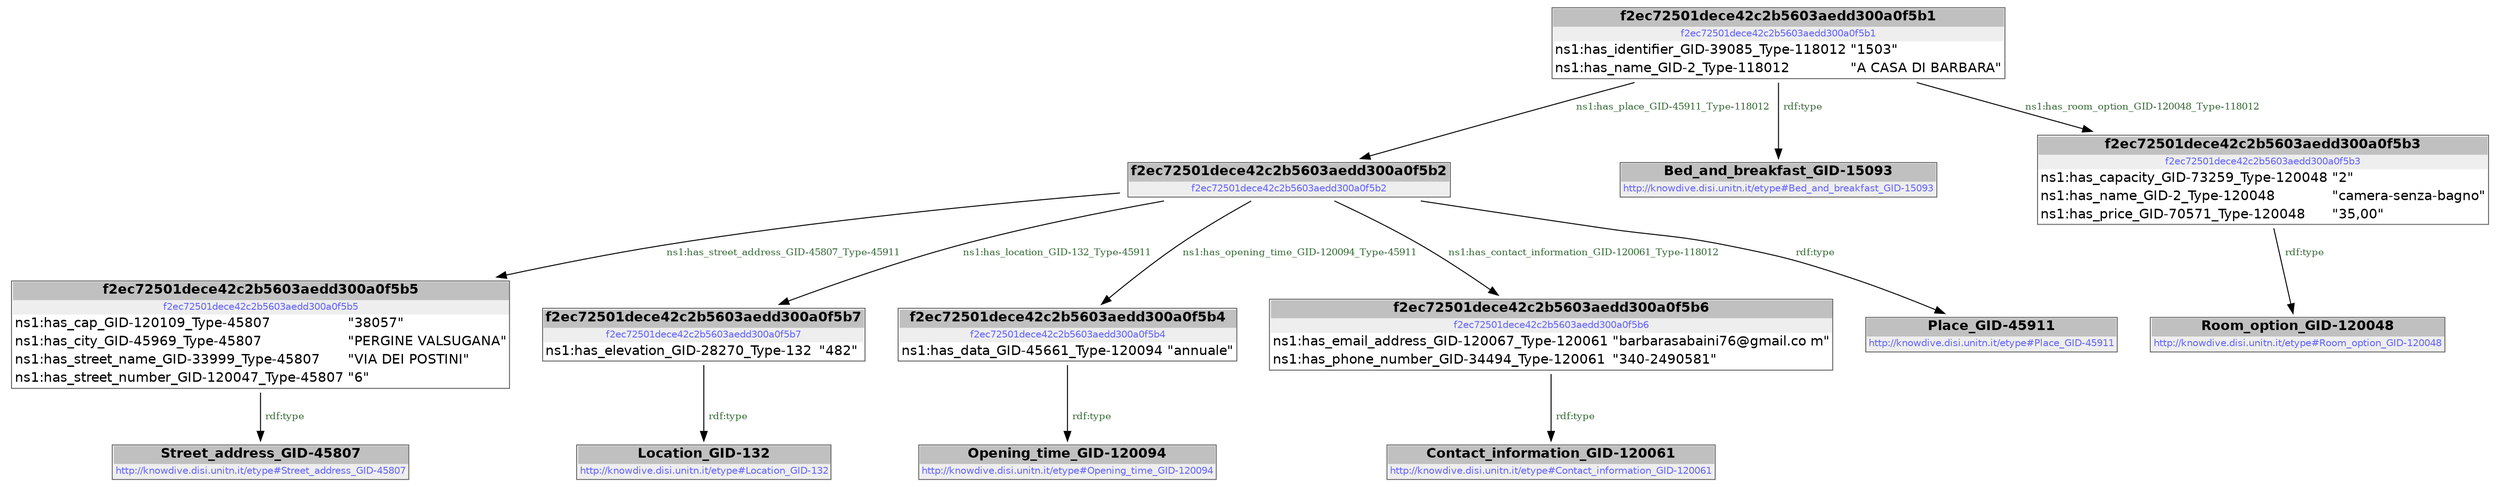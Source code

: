 digraph { 
 node [ fontname="DejaVu Sans" ] ; 
	node1 -> node2 [ color=BLACK, label=< <font point-size='10' color='#336633'>ns1:has_street_address_GID-45807_Type-45911</font> > ] ;
	node1 -> node4 [ color=BLACK, label=< <font point-size='10' color='#336633'>ns1:has_location_GID-132_Type-45911</font> > ] ;
	node5 -> node6 [ color=BLACK, label=< <font point-size='10' color='#336633'>rdf:type</font> > ] ;
	node7 -> node1 [ color=BLACK, label=< <font point-size='10' color='#336633'>ns1:has_place_GID-45911_Type-118012</font> > ] ;
	node7 -> node8 [ color=BLACK, label=< <font point-size='10' color='#336633'>rdf:type</font> > ] ;
	node1 -> node0 [ color=BLACK, label=< <font point-size='10' color='#336633'>ns1:has_contact_information_GID-120061_Type-118012</font> > ] ;
	node0 -> node9 [ color=BLACK, label=< <font point-size='10' color='#336633'>rdf:type</font> > ] ;
	node1 -> node5 [ color=BLACK, label=< <font point-size='10' color='#336633'>ns1:has_opening_time_GID-120094_Type-45911</font> > ] ;
	node1 -> node10 [ color=BLACK, label=< <font point-size='10' color='#336633'>rdf:type</font> > ] ;
	node3 -> node11 [ color=BLACK, label=< <font point-size='10' color='#336633'>rdf:type</font> > ] ;
	node7 -> node3 [ color=BLACK, label=< <font point-size='10' color='#336633'>ns1:has_room_option_GID-120048_Type-118012</font> > ] ;
	node2 -> node12 [ color=BLACK, label=< <font point-size='10' color='#336633'>rdf:type</font> > ] ;
	node4 -> node13 [ color=BLACK, label=< <font point-size='10' color='#336633'>rdf:type</font> > ] ;
# f2ec72501dece42c2b5603aedd300a0f5b6 node0
node0 [ shape=none, color=black label=< <table color='#666666' cellborder='0' cellspacing='0' border='1'><tr><td colspan='2' bgcolor='grey'><B>f2ec72501dece42c2b5603aedd300a0f5b6</B></td></tr><tr><td href='f2ec72501dece42c2b5603aedd300a0f5b6' bgcolor='#eeeeee' colspan='2'><font point-size='10' color='#6666ff'>f2ec72501dece42c2b5603aedd300a0f5b6</font></td></tr><tr><td align='left'>ns1:has_email_address_GID-120067_Type-120061</td><td align='left'>&quot;barbarasabaini76@gmail.co m&quot;</td></tr><tr><td align='left'>ns1:has_phone_number_GID-34494_Type-120061</td><td align='left'>&quot;340-2490581&quot;</td></tr></table> > ] 
# f2ec72501dece42c2b5603aedd300a0f5b2 node1
node1 [ shape=none, color=black label=< <table color='#666666' cellborder='0' cellspacing='0' border='1'><tr><td colspan='2' bgcolor='grey'><B>f2ec72501dece42c2b5603aedd300a0f5b2</B></td></tr><tr><td href='f2ec72501dece42c2b5603aedd300a0f5b2' bgcolor='#eeeeee' colspan='2'><font point-size='10' color='#6666ff'>f2ec72501dece42c2b5603aedd300a0f5b2</font></td></tr></table> > ] 
# f2ec72501dece42c2b5603aedd300a0f5b5 node2
node2 [ shape=none, color=black label=< <table color='#666666' cellborder='0' cellspacing='0' border='1'><tr><td colspan='2' bgcolor='grey'><B>f2ec72501dece42c2b5603aedd300a0f5b5</B></td></tr><tr><td href='f2ec72501dece42c2b5603aedd300a0f5b5' bgcolor='#eeeeee' colspan='2'><font point-size='10' color='#6666ff'>f2ec72501dece42c2b5603aedd300a0f5b5</font></td></tr><tr><td align='left'>ns1:has_cap_GID-120109_Type-45807</td><td align='left'>&quot;38057&quot;</td></tr><tr><td align='left'>ns1:has_city_GID-45969_Type-45807</td><td align='left'>&quot;PERGINE VALSUGANA&quot;</td></tr><tr><td align='left'>ns1:has_street_name_GID-33999_Type-45807</td><td align='left'>&quot;VIA DEI POSTINI&quot;</td></tr><tr><td align='left'>ns1:has_street_number_GID-120047_Type-45807</td><td align='left'>&quot;6&quot;</td></tr></table> > ] 
# f2ec72501dece42c2b5603aedd300a0f5b3 node3
node3 [ shape=none, color=black label=< <table color='#666666' cellborder='0' cellspacing='0' border='1'><tr><td colspan='2' bgcolor='grey'><B>f2ec72501dece42c2b5603aedd300a0f5b3</B></td></tr><tr><td href='f2ec72501dece42c2b5603aedd300a0f5b3' bgcolor='#eeeeee' colspan='2'><font point-size='10' color='#6666ff'>f2ec72501dece42c2b5603aedd300a0f5b3</font></td></tr><tr><td align='left'>ns1:has_capacity_GID-73259_Type-120048</td><td align='left'>&quot;2&quot;</td></tr><tr><td align='left'>ns1:has_name_GID-2_Type-120048</td><td align='left'>&quot;camera-senza-bagno&quot;</td></tr><tr><td align='left'>ns1:has_price_GID-70571_Type-120048</td><td align='left'>&quot;35,00&quot;</td></tr></table> > ] 
# f2ec72501dece42c2b5603aedd300a0f5b7 node4
node4 [ shape=none, color=black label=< <table color='#666666' cellborder='0' cellspacing='0' border='1'><tr><td colspan='2' bgcolor='grey'><B>f2ec72501dece42c2b5603aedd300a0f5b7</B></td></tr><tr><td href='f2ec72501dece42c2b5603aedd300a0f5b7' bgcolor='#eeeeee' colspan='2'><font point-size='10' color='#6666ff'>f2ec72501dece42c2b5603aedd300a0f5b7</font></td></tr><tr><td align='left'>ns1:has_elevation_GID-28270_Type-132</td><td align='left'>&quot;482&quot;</td></tr></table> > ] 
# f2ec72501dece42c2b5603aedd300a0f5b4 node5
node5 [ shape=none, color=black label=< <table color='#666666' cellborder='0' cellspacing='0' border='1'><tr><td colspan='2' bgcolor='grey'><B>f2ec72501dece42c2b5603aedd300a0f5b4</B></td></tr><tr><td href='f2ec72501dece42c2b5603aedd300a0f5b4' bgcolor='#eeeeee' colspan='2'><font point-size='10' color='#6666ff'>f2ec72501dece42c2b5603aedd300a0f5b4</font></td></tr><tr><td align='left'>ns1:has_data_GID-45661_Type-120094</td><td align='left'>&quot;annuale&quot;</td></tr></table> > ] 
# http://knowdive.disi.unitn.it/etype#Opening_time_GID-120094 node6
node6 [ shape=none, color=black label=< <table color='#666666' cellborder='0' cellspacing='0' border='1'><tr><td colspan='2' bgcolor='grey'><B>Opening_time_GID-120094</B></td></tr><tr><td href='http://knowdive.disi.unitn.it/etype#Opening_time_GID-120094' bgcolor='#eeeeee' colspan='2'><font point-size='10' color='#6666ff'>http://knowdive.disi.unitn.it/etype#Opening_time_GID-120094</font></td></tr></table> > ] 
# f2ec72501dece42c2b5603aedd300a0f5b1 node7
node7 [ shape=none, color=black label=< <table color='#666666' cellborder='0' cellspacing='0' border='1'><tr><td colspan='2' bgcolor='grey'><B>f2ec72501dece42c2b5603aedd300a0f5b1</B></td></tr><tr><td href='f2ec72501dece42c2b5603aedd300a0f5b1' bgcolor='#eeeeee' colspan='2'><font point-size='10' color='#6666ff'>f2ec72501dece42c2b5603aedd300a0f5b1</font></td></tr><tr><td align='left'>ns1:has_identifier_GID-39085_Type-118012</td><td align='left'>&quot;1503&quot;</td></tr><tr><td align='left'>ns1:has_name_GID-2_Type-118012</td><td align='left'>&quot;A CASA DI BARBARA&quot;</td></tr></table> > ] 
# http://knowdive.disi.unitn.it/etype#Bed_and_breakfast_GID-15093 node8
node8 [ shape=none, color=black label=< <table color='#666666' cellborder='0' cellspacing='0' border='1'><tr><td colspan='2' bgcolor='grey'><B>Bed_and_breakfast_GID-15093</B></td></tr><tr><td href='http://knowdive.disi.unitn.it/etype#Bed_and_breakfast_GID-15093' bgcolor='#eeeeee' colspan='2'><font point-size='10' color='#6666ff'>http://knowdive.disi.unitn.it/etype#Bed_and_breakfast_GID-15093</font></td></tr></table> > ] 
# http://knowdive.disi.unitn.it/etype#Contact_information_GID-120061 node9
node9 [ shape=none, color=black label=< <table color='#666666' cellborder='0' cellspacing='0' border='1'><tr><td colspan='2' bgcolor='grey'><B>Contact_information_GID-120061</B></td></tr><tr><td href='http://knowdive.disi.unitn.it/etype#Contact_information_GID-120061' bgcolor='#eeeeee' colspan='2'><font point-size='10' color='#6666ff'>http://knowdive.disi.unitn.it/etype#Contact_information_GID-120061</font></td></tr></table> > ] 
# http://knowdive.disi.unitn.it/etype#Place_GID-45911 node10
node10 [ shape=none, color=black label=< <table color='#666666' cellborder='0' cellspacing='0' border='1'><tr><td colspan='2' bgcolor='grey'><B>Place_GID-45911</B></td></tr><tr><td href='http://knowdive.disi.unitn.it/etype#Place_GID-45911' bgcolor='#eeeeee' colspan='2'><font point-size='10' color='#6666ff'>http://knowdive.disi.unitn.it/etype#Place_GID-45911</font></td></tr></table> > ] 
# http://knowdive.disi.unitn.it/etype#Room_option_GID-120048 node11
node11 [ shape=none, color=black label=< <table color='#666666' cellborder='0' cellspacing='0' border='1'><tr><td colspan='2' bgcolor='grey'><B>Room_option_GID-120048</B></td></tr><tr><td href='http://knowdive.disi.unitn.it/etype#Room_option_GID-120048' bgcolor='#eeeeee' colspan='2'><font point-size='10' color='#6666ff'>http://knowdive.disi.unitn.it/etype#Room_option_GID-120048</font></td></tr></table> > ] 
# http://knowdive.disi.unitn.it/etype#Street_address_GID-45807 node12
node12 [ shape=none, color=black label=< <table color='#666666' cellborder='0' cellspacing='0' border='1'><tr><td colspan='2' bgcolor='grey'><B>Street_address_GID-45807</B></td></tr><tr><td href='http://knowdive.disi.unitn.it/etype#Street_address_GID-45807' bgcolor='#eeeeee' colspan='2'><font point-size='10' color='#6666ff'>http://knowdive.disi.unitn.it/etype#Street_address_GID-45807</font></td></tr></table> > ] 
# http://knowdive.disi.unitn.it/etype#Location_GID-132 node13
node13 [ shape=none, color=black label=< <table color='#666666' cellborder='0' cellspacing='0' border='1'><tr><td colspan='2' bgcolor='grey'><B>Location_GID-132</B></td></tr><tr><td href='http://knowdive.disi.unitn.it/etype#Location_GID-132' bgcolor='#eeeeee' colspan='2'><font point-size='10' color='#6666ff'>http://knowdive.disi.unitn.it/etype#Location_GID-132</font></td></tr></table> > ] 
}
